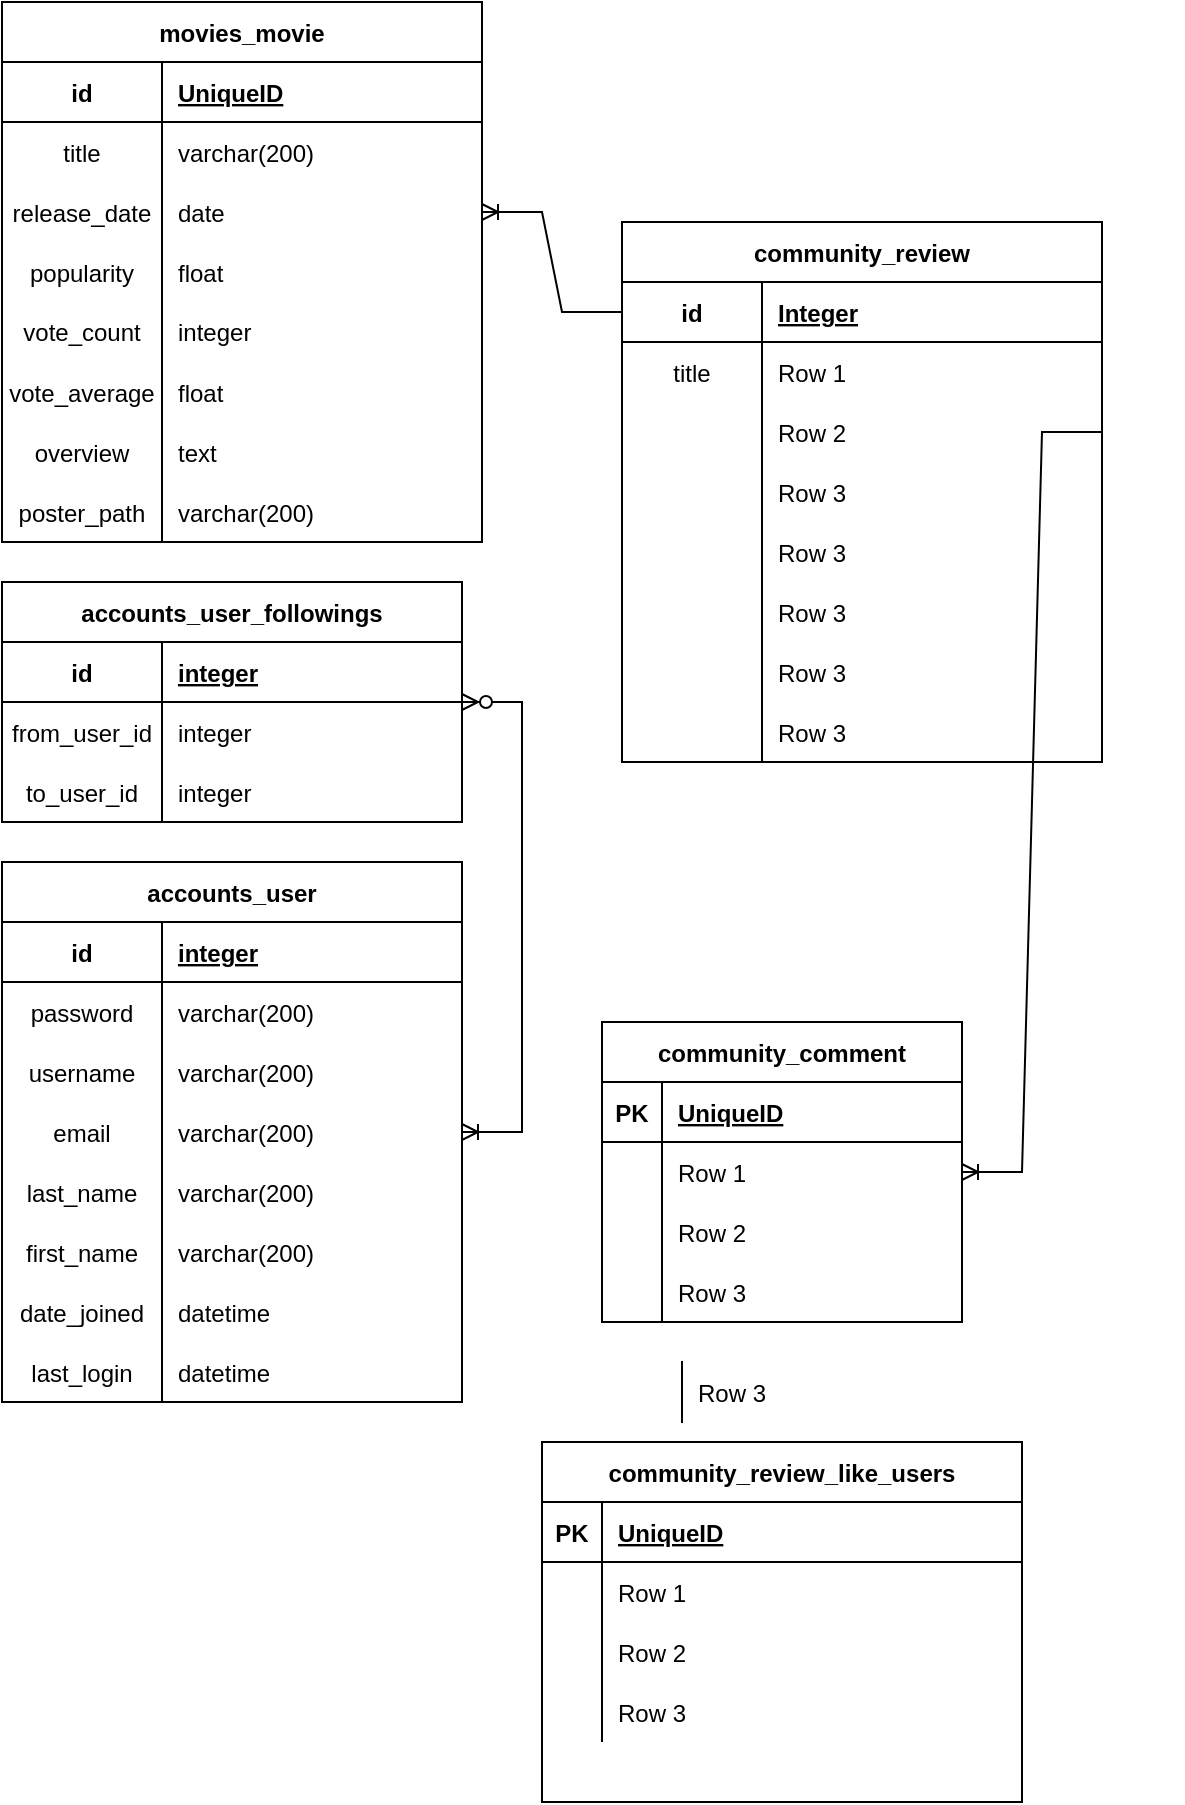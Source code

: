 <mxfile version="20.5.3" type="github">
  <diagram id="A_-rIYmYZkva3YYteVKj" name="페이지-1">
    <mxGraphModel dx="400" dy="653" grid="1" gridSize="10" guides="1" tooltips="1" connect="1" arrows="1" fold="1" page="1" pageScale="1" pageWidth="827" pageHeight="1169" math="0" shadow="0">
      <root>
        <mxCell id="0" />
        <mxCell id="1" parent="0" />
        <mxCell id="4rq9l_JIrGV9PJSNJbs0-6" value="movies_movie" style="shape=table;startSize=30;container=1;collapsible=1;childLayout=tableLayout;fixedRows=1;rowLines=0;fontStyle=1;align=center;resizeLast=1;" vertex="1" parent="1">
          <mxGeometry x="60" y="210" width="240" height="270.0" as="geometry" />
        </mxCell>
        <mxCell id="4rq9l_JIrGV9PJSNJbs0-7" value="" style="shape=tableRow;horizontal=0;startSize=0;swimlaneHead=0;swimlaneBody=0;fillColor=none;collapsible=0;dropTarget=0;points=[[0,0.5],[1,0.5]];portConstraint=eastwest;top=0;left=0;right=0;bottom=1;" vertex="1" parent="4rq9l_JIrGV9PJSNJbs0-6">
          <mxGeometry y="30" width="240" height="30" as="geometry" />
        </mxCell>
        <mxCell id="4rq9l_JIrGV9PJSNJbs0-8" value="id" style="shape=partialRectangle;connectable=0;fillColor=none;top=0;left=0;bottom=0;right=0;fontStyle=1;overflow=hidden;" vertex="1" parent="4rq9l_JIrGV9PJSNJbs0-7">
          <mxGeometry width="80.0" height="30" as="geometry">
            <mxRectangle width="80.0" height="30" as="alternateBounds" />
          </mxGeometry>
        </mxCell>
        <mxCell id="4rq9l_JIrGV9PJSNJbs0-9" value="UniqueID" style="shape=partialRectangle;connectable=0;fillColor=none;top=0;left=0;bottom=0;right=0;align=left;spacingLeft=6;fontStyle=5;overflow=hidden;" vertex="1" parent="4rq9l_JIrGV9PJSNJbs0-7">
          <mxGeometry x="80.0" width="160.0" height="30" as="geometry">
            <mxRectangle width="160.0" height="30" as="alternateBounds" />
          </mxGeometry>
        </mxCell>
        <mxCell id="4rq9l_JIrGV9PJSNJbs0-10" value="" style="shape=tableRow;horizontal=0;startSize=0;swimlaneHead=0;swimlaneBody=0;fillColor=none;collapsible=0;dropTarget=0;points=[[0,0.5],[1,0.5]];portConstraint=eastwest;top=0;left=0;right=0;bottom=0;" vertex="1" parent="4rq9l_JIrGV9PJSNJbs0-6">
          <mxGeometry y="60" width="240" height="30" as="geometry" />
        </mxCell>
        <mxCell id="4rq9l_JIrGV9PJSNJbs0-11" value="title" style="shape=partialRectangle;connectable=0;fillColor=none;top=0;left=0;bottom=0;right=0;editable=1;overflow=hidden;" vertex="1" parent="4rq9l_JIrGV9PJSNJbs0-10">
          <mxGeometry width="80.0" height="30" as="geometry">
            <mxRectangle width="80.0" height="30" as="alternateBounds" />
          </mxGeometry>
        </mxCell>
        <mxCell id="4rq9l_JIrGV9PJSNJbs0-12" value="varchar(200)" style="shape=partialRectangle;connectable=0;fillColor=none;top=0;left=1;bottom=0;right=0;align=left;spacingLeft=6;overflow=hidden;" vertex="1" parent="4rq9l_JIrGV9PJSNJbs0-10">
          <mxGeometry x="80.0" width="160.0" height="30" as="geometry">
            <mxRectangle width="160.0" height="30" as="alternateBounds" />
          </mxGeometry>
        </mxCell>
        <mxCell id="4rq9l_JIrGV9PJSNJbs0-13" value="" style="shape=tableRow;horizontal=0;startSize=0;swimlaneHead=0;swimlaneBody=0;fillColor=none;collapsible=0;dropTarget=0;points=[[0,0.5],[1,0.5]];portConstraint=eastwest;top=0;left=0;right=0;bottom=0;" vertex="1" parent="4rq9l_JIrGV9PJSNJbs0-6">
          <mxGeometry y="90" width="240" height="30" as="geometry" />
        </mxCell>
        <mxCell id="4rq9l_JIrGV9PJSNJbs0-14" value="release_date" style="shape=partialRectangle;connectable=0;fillColor=none;top=0;left=0;bottom=0;right=0;editable=1;overflow=hidden;" vertex="1" parent="4rq9l_JIrGV9PJSNJbs0-13">
          <mxGeometry width="80.0" height="30" as="geometry">
            <mxRectangle width="80.0" height="30" as="alternateBounds" />
          </mxGeometry>
        </mxCell>
        <mxCell id="4rq9l_JIrGV9PJSNJbs0-15" value="date" style="shape=partialRectangle;connectable=0;fillColor=none;top=0;left=1;bottom=0;right=0;align=left;spacingLeft=6;overflow=hidden;" vertex="1" parent="4rq9l_JIrGV9PJSNJbs0-13">
          <mxGeometry x="80.0" width="160.0" height="30" as="geometry">
            <mxRectangle width="160.0" height="30" as="alternateBounds" />
          </mxGeometry>
        </mxCell>
        <mxCell id="4rq9l_JIrGV9PJSNJbs0-16" value="" style="shape=tableRow;horizontal=0;startSize=0;swimlaneHead=0;swimlaneBody=0;fillColor=none;collapsible=0;dropTarget=0;points=[[0,0.5],[1,0.5]];portConstraint=eastwest;top=0;left=0;right=0;bottom=0;" vertex="1" parent="4rq9l_JIrGV9PJSNJbs0-6">
          <mxGeometry y="120" width="240" height="30" as="geometry" />
        </mxCell>
        <mxCell id="4rq9l_JIrGV9PJSNJbs0-17" value="popularity" style="shape=partialRectangle;connectable=0;fillColor=none;top=0;left=0;bottom=0;right=0;editable=1;overflow=hidden;" vertex="1" parent="4rq9l_JIrGV9PJSNJbs0-16">
          <mxGeometry width="80.0" height="30" as="geometry">
            <mxRectangle width="80.0" height="30" as="alternateBounds" />
          </mxGeometry>
        </mxCell>
        <mxCell id="4rq9l_JIrGV9PJSNJbs0-18" value="float" style="shape=partialRectangle;connectable=0;fillColor=none;top=0;left=1;bottom=0;right=0;align=left;spacingLeft=6;overflow=hidden;" vertex="1" parent="4rq9l_JIrGV9PJSNJbs0-16">
          <mxGeometry x="80.0" width="160.0" height="30" as="geometry">
            <mxRectangle width="160.0" height="30" as="alternateBounds" />
          </mxGeometry>
        </mxCell>
        <mxCell id="4rq9l_JIrGV9PJSNJbs0-19" value="community_review" style="shape=table;startSize=30;container=1;collapsible=1;childLayout=tableLayout;fixedRows=1;rowLines=0;fontStyle=1;align=center;resizeLast=1;" vertex="1" parent="1">
          <mxGeometry x="370" y="320" width="240" height="270" as="geometry" />
        </mxCell>
        <mxCell id="4rq9l_JIrGV9PJSNJbs0-20" value="" style="shape=tableRow;horizontal=0;startSize=0;swimlaneHead=0;swimlaneBody=0;fillColor=none;collapsible=0;dropTarget=0;points=[[0,0.5],[1,0.5]];portConstraint=eastwest;top=0;left=0;right=0;bottom=1;" vertex="1" parent="4rq9l_JIrGV9PJSNJbs0-19">
          <mxGeometry y="30" width="240" height="30" as="geometry" />
        </mxCell>
        <mxCell id="4rq9l_JIrGV9PJSNJbs0-21" value="id" style="shape=partialRectangle;connectable=0;fillColor=none;top=0;left=0;bottom=0;right=0;fontStyle=1;overflow=hidden;" vertex="1" parent="4rq9l_JIrGV9PJSNJbs0-20">
          <mxGeometry width="70" height="30" as="geometry">
            <mxRectangle width="70" height="30" as="alternateBounds" />
          </mxGeometry>
        </mxCell>
        <mxCell id="4rq9l_JIrGV9PJSNJbs0-22" value="Integer" style="shape=partialRectangle;connectable=0;fillColor=none;top=0;left=0;bottom=0;right=0;align=left;spacingLeft=6;fontStyle=5;overflow=hidden;" vertex="1" parent="4rq9l_JIrGV9PJSNJbs0-20">
          <mxGeometry x="70" width="170" height="30" as="geometry">
            <mxRectangle width="170" height="30" as="alternateBounds" />
          </mxGeometry>
        </mxCell>
        <mxCell id="4rq9l_JIrGV9PJSNJbs0-23" value="" style="shape=tableRow;horizontal=0;startSize=0;swimlaneHead=0;swimlaneBody=0;fillColor=none;collapsible=0;dropTarget=0;points=[[0,0.5],[1,0.5]];portConstraint=eastwest;top=0;left=0;right=0;bottom=0;" vertex="1" parent="4rq9l_JIrGV9PJSNJbs0-19">
          <mxGeometry y="60" width="240" height="30" as="geometry" />
        </mxCell>
        <mxCell id="4rq9l_JIrGV9PJSNJbs0-24" value="title" style="shape=partialRectangle;connectable=0;fillColor=none;top=0;left=0;bottom=0;right=1;editable=1;overflow=hidden;" vertex="1" parent="4rq9l_JIrGV9PJSNJbs0-23">
          <mxGeometry width="70" height="30" as="geometry">
            <mxRectangle width="70" height="30" as="alternateBounds" />
          </mxGeometry>
        </mxCell>
        <mxCell id="4rq9l_JIrGV9PJSNJbs0-25" value="Row 1" style="shape=partialRectangle;connectable=0;fillColor=none;top=0;left=0;bottom=0;right=0;align=left;spacingLeft=6;overflow=hidden;" vertex="1" parent="4rq9l_JIrGV9PJSNJbs0-23">
          <mxGeometry x="70" width="170" height="30" as="geometry">
            <mxRectangle width="170" height="30" as="alternateBounds" />
          </mxGeometry>
        </mxCell>
        <mxCell id="4rq9l_JIrGV9PJSNJbs0-26" value="" style="shape=tableRow;horizontal=0;startSize=0;swimlaneHead=0;swimlaneBody=0;fillColor=none;collapsible=0;dropTarget=0;points=[[0,0.5],[1,0.5]];portConstraint=eastwest;top=0;left=0;right=0;bottom=0;" vertex="1" parent="4rq9l_JIrGV9PJSNJbs0-19">
          <mxGeometry y="90" width="240" height="30" as="geometry" />
        </mxCell>
        <mxCell id="4rq9l_JIrGV9PJSNJbs0-27" value="" style="shape=partialRectangle;connectable=0;fillColor=none;top=0;left=0;bottom=0;right=1;editable=1;overflow=hidden;" vertex="1" parent="4rq9l_JIrGV9PJSNJbs0-26">
          <mxGeometry width="70" height="30" as="geometry">
            <mxRectangle width="70" height="30" as="alternateBounds" />
          </mxGeometry>
        </mxCell>
        <mxCell id="4rq9l_JIrGV9PJSNJbs0-28" value="Row 2" style="shape=partialRectangle;connectable=0;fillColor=none;top=0;left=0;bottom=0;right=0;align=left;spacingLeft=6;overflow=hidden;" vertex="1" parent="4rq9l_JIrGV9PJSNJbs0-26">
          <mxGeometry x="70" width="170" height="30" as="geometry">
            <mxRectangle width="170" height="30" as="alternateBounds" />
          </mxGeometry>
        </mxCell>
        <mxCell id="4rq9l_JIrGV9PJSNJbs0-29" value="" style="shape=tableRow;horizontal=0;startSize=0;swimlaneHead=0;swimlaneBody=0;fillColor=none;collapsible=0;dropTarget=0;points=[[0,0.5],[1,0.5]];portConstraint=eastwest;top=0;left=0;right=0;bottom=0;" vertex="1" parent="4rq9l_JIrGV9PJSNJbs0-19">
          <mxGeometry y="120" width="240" height="30" as="geometry" />
        </mxCell>
        <mxCell id="4rq9l_JIrGV9PJSNJbs0-30" value="" style="shape=partialRectangle;connectable=0;fillColor=none;top=0;left=0;bottom=0;right=1;editable=1;overflow=hidden;" vertex="1" parent="4rq9l_JIrGV9PJSNJbs0-29">
          <mxGeometry width="70" height="30" as="geometry">
            <mxRectangle width="70" height="30" as="alternateBounds" />
          </mxGeometry>
        </mxCell>
        <mxCell id="4rq9l_JIrGV9PJSNJbs0-31" value="Row 3" style="shape=partialRectangle;connectable=0;fillColor=none;top=0;left=0;bottom=0;right=0;align=left;spacingLeft=6;overflow=hidden;" vertex="1" parent="4rq9l_JIrGV9PJSNJbs0-29">
          <mxGeometry x="70" width="170" height="30" as="geometry">
            <mxRectangle width="170" height="30" as="alternateBounds" />
          </mxGeometry>
        </mxCell>
        <mxCell id="4rq9l_JIrGV9PJSNJbs0-32" value="" style="edgeStyle=entityRelationEdgeStyle;fontSize=12;html=1;endArrow=ERoneToMany;rounded=0;exitX=0;exitY=0.5;exitDx=0;exitDy=0;entryX=1;entryY=0.5;entryDx=0;entryDy=0;" edge="1" parent="1" source="4rq9l_JIrGV9PJSNJbs0-20" target="4rq9l_JIrGV9PJSNJbs0-13">
          <mxGeometry width="100" height="100" relative="1" as="geometry">
            <mxPoint x="360" y="460" as="sourcePoint" />
            <mxPoint x="350" y="430" as="targetPoint" />
          </mxGeometry>
        </mxCell>
        <mxCell id="4rq9l_JIrGV9PJSNJbs0-33" value="community_comment" style="shape=table;startSize=30;container=1;collapsible=1;childLayout=tableLayout;fixedRows=1;rowLines=0;fontStyle=1;align=center;resizeLast=1;" vertex="1" parent="1">
          <mxGeometry x="360" y="720" width="180" height="150" as="geometry" />
        </mxCell>
        <mxCell id="4rq9l_JIrGV9PJSNJbs0-34" value="" style="shape=tableRow;horizontal=0;startSize=0;swimlaneHead=0;swimlaneBody=0;fillColor=none;collapsible=0;dropTarget=0;points=[[0,0.5],[1,0.5]];portConstraint=eastwest;top=0;left=0;right=0;bottom=1;" vertex="1" parent="4rq9l_JIrGV9PJSNJbs0-33">
          <mxGeometry y="30" width="180" height="30" as="geometry" />
        </mxCell>
        <mxCell id="4rq9l_JIrGV9PJSNJbs0-35" value="PK" style="shape=partialRectangle;connectable=0;fillColor=none;top=0;left=0;bottom=0;right=0;fontStyle=1;overflow=hidden;" vertex="1" parent="4rq9l_JIrGV9PJSNJbs0-34">
          <mxGeometry width="30" height="30" as="geometry">
            <mxRectangle width="30" height="30" as="alternateBounds" />
          </mxGeometry>
        </mxCell>
        <mxCell id="4rq9l_JIrGV9PJSNJbs0-36" value="UniqueID" style="shape=partialRectangle;connectable=0;fillColor=none;top=0;left=0;bottom=0;right=0;align=left;spacingLeft=6;fontStyle=5;overflow=hidden;" vertex="1" parent="4rq9l_JIrGV9PJSNJbs0-34">
          <mxGeometry x="30" width="150" height="30" as="geometry">
            <mxRectangle width="150" height="30" as="alternateBounds" />
          </mxGeometry>
        </mxCell>
        <mxCell id="4rq9l_JIrGV9PJSNJbs0-37" value="" style="shape=tableRow;horizontal=0;startSize=0;swimlaneHead=0;swimlaneBody=0;fillColor=none;collapsible=0;dropTarget=0;points=[[0,0.5],[1,0.5]];portConstraint=eastwest;top=0;left=0;right=0;bottom=0;" vertex="1" parent="4rq9l_JIrGV9PJSNJbs0-33">
          <mxGeometry y="60" width="180" height="30" as="geometry" />
        </mxCell>
        <mxCell id="4rq9l_JIrGV9PJSNJbs0-38" value="" style="shape=partialRectangle;connectable=0;fillColor=none;top=0;left=0;bottom=0;right=0;editable=1;overflow=hidden;" vertex="1" parent="4rq9l_JIrGV9PJSNJbs0-37">
          <mxGeometry width="30" height="30" as="geometry">
            <mxRectangle width="30" height="30" as="alternateBounds" />
          </mxGeometry>
        </mxCell>
        <mxCell id="4rq9l_JIrGV9PJSNJbs0-39" value="Row 1" style="shape=partialRectangle;connectable=0;fillColor=none;top=0;left=0;bottom=0;right=0;align=left;spacingLeft=6;overflow=hidden;" vertex="1" parent="4rq9l_JIrGV9PJSNJbs0-37">
          <mxGeometry x="30" width="150" height="30" as="geometry">
            <mxRectangle width="150" height="30" as="alternateBounds" />
          </mxGeometry>
        </mxCell>
        <mxCell id="4rq9l_JIrGV9PJSNJbs0-40" value="" style="shape=tableRow;horizontal=0;startSize=0;swimlaneHead=0;swimlaneBody=0;fillColor=none;collapsible=0;dropTarget=0;points=[[0,0.5],[1,0.5]];portConstraint=eastwest;top=0;left=0;right=0;bottom=0;" vertex="1" parent="4rq9l_JIrGV9PJSNJbs0-33">
          <mxGeometry y="90" width="180" height="30" as="geometry" />
        </mxCell>
        <mxCell id="4rq9l_JIrGV9PJSNJbs0-41" value="" style="shape=partialRectangle;connectable=0;fillColor=none;top=0;left=0;bottom=0;right=0;editable=1;overflow=hidden;" vertex="1" parent="4rq9l_JIrGV9PJSNJbs0-40">
          <mxGeometry width="30" height="30" as="geometry">
            <mxRectangle width="30" height="30" as="alternateBounds" />
          </mxGeometry>
        </mxCell>
        <mxCell id="4rq9l_JIrGV9PJSNJbs0-42" value="Row 2" style="shape=partialRectangle;connectable=0;fillColor=none;top=0;left=0;bottom=0;right=0;align=left;spacingLeft=6;overflow=hidden;" vertex="1" parent="4rq9l_JIrGV9PJSNJbs0-40">
          <mxGeometry x="30" width="150" height="30" as="geometry">
            <mxRectangle width="150" height="30" as="alternateBounds" />
          </mxGeometry>
        </mxCell>
        <mxCell id="4rq9l_JIrGV9PJSNJbs0-43" value="" style="shape=tableRow;horizontal=0;startSize=0;swimlaneHead=0;swimlaneBody=0;fillColor=none;collapsible=0;dropTarget=0;points=[[0,0.5],[1,0.5]];portConstraint=eastwest;top=0;left=0;right=0;bottom=0;" vertex="1" parent="4rq9l_JIrGV9PJSNJbs0-33">
          <mxGeometry y="120" width="180" height="30" as="geometry" />
        </mxCell>
        <mxCell id="4rq9l_JIrGV9PJSNJbs0-44" value="" style="shape=partialRectangle;connectable=0;fillColor=none;top=0;left=0;bottom=0;right=0;editable=1;overflow=hidden;" vertex="1" parent="4rq9l_JIrGV9PJSNJbs0-43">
          <mxGeometry width="30" height="30" as="geometry">
            <mxRectangle width="30" height="30" as="alternateBounds" />
          </mxGeometry>
        </mxCell>
        <mxCell id="4rq9l_JIrGV9PJSNJbs0-45" value="Row 3" style="shape=partialRectangle;connectable=0;fillColor=none;top=0;left=0;bottom=0;right=0;align=left;spacingLeft=6;overflow=hidden;" vertex="1" parent="4rq9l_JIrGV9PJSNJbs0-43">
          <mxGeometry x="30" width="150" height="30" as="geometry">
            <mxRectangle width="150" height="30" as="alternateBounds" />
          </mxGeometry>
        </mxCell>
        <mxCell id="4rq9l_JIrGV9PJSNJbs0-46" value="" style="edgeStyle=entityRelationEdgeStyle;fontSize=12;html=1;endArrow=ERoneToMany;rounded=0;exitX=1;exitY=0.5;exitDx=0;exitDy=0;entryX=1;entryY=0.5;entryDx=0;entryDy=0;" edge="1" parent="1" source="4rq9l_JIrGV9PJSNJbs0-26" target="4rq9l_JIrGV9PJSNJbs0-37">
          <mxGeometry width="100" height="100" relative="1" as="geometry">
            <mxPoint x="320" y="550" as="sourcePoint" />
            <mxPoint x="430" y="550" as="targetPoint" />
          </mxGeometry>
        </mxCell>
        <mxCell id="4rq9l_JIrGV9PJSNJbs0-47" value="community_review_like_users" style="shape=table;startSize=30;container=1;collapsible=1;childLayout=tableLayout;fixedRows=1;rowLines=0;fontStyle=1;align=center;resizeLast=1;" vertex="1" parent="1">
          <mxGeometry x="330" y="930" width="240" height="180" as="geometry">
            <mxRectangle x="370" y="720" width="210" height="30" as="alternateBounds" />
          </mxGeometry>
        </mxCell>
        <mxCell id="4rq9l_JIrGV9PJSNJbs0-48" value="" style="shape=tableRow;horizontal=0;startSize=0;swimlaneHead=0;swimlaneBody=0;fillColor=none;collapsible=0;dropTarget=0;points=[[0,0.5],[1,0.5]];portConstraint=eastwest;top=0;left=0;right=0;bottom=1;" vertex="1" parent="4rq9l_JIrGV9PJSNJbs0-47">
          <mxGeometry y="30" width="240" height="30" as="geometry" />
        </mxCell>
        <mxCell id="4rq9l_JIrGV9PJSNJbs0-49" value="PK" style="shape=partialRectangle;connectable=0;fillColor=none;top=0;left=0;bottom=0;right=0;fontStyle=1;overflow=hidden;" vertex="1" parent="4rq9l_JIrGV9PJSNJbs0-48">
          <mxGeometry width="30" height="30" as="geometry">
            <mxRectangle width="30" height="30" as="alternateBounds" />
          </mxGeometry>
        </mxCell>
        <mxCell id="4rq9l_JIrGV9PJSNJbs0-50" value="UniqueID" style="shape=partialRectangle;connectable=0;top=0;left=0;bottom=0;right=0;align=left;spacingLeft=6;fontStyle=5;overflow=hidden;gradientColor=default;fillColor=none;" vertex="1" parent="4rq9l_JIrGV9PJSNJbs0-48">
          <mxGeometry x="30" width="210" height="30" as="geometry">
            <mxRectangle width="210" height="30" as="alternateBounds" />
          </mxGeometry>
        </mxCell>
        <mxCell id="4rq9l_JIrGV9PJSNJbs0-51" value="" style="shape=tableRow;horizontal=0;startSize=0;swimlaneHead=0;swimlaneBody=0;fillColor=none;collapsible=0;dropTarget=0;points=[[0,0.5],[1,0.5]];portConstraint=eastwest;top=0;left=0;right=0;bottom=0;" vertex="1" parent="4rq9l_JIrGV9PJSNJbs0-47">
          <mxGeometry y="60" width="240" height="30" as="geometry" />
        </mxCell>
        <mxCell id="4rq9l_JIrGV9PJSNJbs0-52" value="" style="shape=partialRectangle;connectable=0;fillColor=none;top=0;left=0;bottom=0;right=0;editable=1;overflow=hidden;" vertex="1" parent="4rq9l_JIrGV9PJSNJbs0-51">
          <mxGeometry width="30" height="30" as="geometry">
            <mxRectangle width="30" height="30" as="alternateBounds" />
          </mxGeometry>
        </mxCell>
        <mxCell id="4rq9l_JIrGV9PJSNJbs0-53" value="Row 1" style="shape=partialRectangle;connectable=0;fillColor=none;top=0;left=0;bottom=0;right=0;align=left;spacingLeft=6;overflow=hidden;" vertex="1" parent="4rq9l_JIrGV9PJSNJbs0-51">
          <mxGeometry x="30" width="210" height="30" as="geometry">
            <mxRectangle width="210" height="30" as="alternateBounds" />
          </mxGeometry>
        </mxCell>
        <mxCell id="4rq9l_JIrGV9PJSNJbs0-54" value="" style="shape=tableRow;horizontal=0;startSize=0;swimlaneHead=0;swimlaneBody=0;fillColor=none;collapsible=0;dropTarget=0;points=[[0,0.5],[1,0.5]];portConstraint=eastwest;top=0;left=0;right=0;bottom=0;" vertex="1" parent="4rq9l_JIrGV9PJSNJbs0-47">
          <mxGeometry y="90" width="240" height="30" as="geometry" />
        </mxCell>
        <mxCell id="4rq9l_JIrGV9PJSNJbs0-55" value="" style="shape=partialRectangle;connectable=0;fillColor=none;top=0;left=0;bottom=0;right=0;editable=1;overflow=hidden;" vertex="1" parent="4rq9l_JIrGV9PJSNJbs0-54">
          <mxGeometry width="30" height="30" as="geometry">
            <mxRectangle width="30" height="30" as="alternateBounds" />
          </mxGeometry>
        </mxCell>
        <mxCell id="4rq9l_JIrGV9PJSNJbs0-56" value="Row 2" style="shape=partialRectangle;connectable=0;fillColor=none;top=0;left=0;bottom=0;right=0;align=left;spacingLeft=6;overflow=hidden;" vertex="1" parent="4rq9l_JIrGV9PJSNJbs0-54">
          <mxGeometry x="30" width="210" height="30" as="geometry">
            <mxRectangle width="210" height="30" as="alternateBounds" />
          </mxGeometry>
        </mxCell>
        <mxCell id="4rq9l_JIrGV9PJSNJbs0-57" value="" style="shape=tableRow;horizontal=0;startSize=0;swimlaneHead=0;swimlaneBody=0;fillColor=none;collapsible=0;dropTarget=0;points=[[0,0.5],[1,0.5]];portConstraint=eastwest;top=0;left=0;right=0;bottom=0;" vertex="1" parent="4rq9l_JIrGV9PJSNJbs0-47">
          <mxGeometry y="120" width="240" height="30" as="geometry" />
        </mxCell>
        <mxCell id="4rq9l_JIrGV9PJSNJbs0-58" value="" style="shape=partialRectangle;connectable=0;fillColor=none;top=0;left=0;bottom=0;right=0;editable=1;overflow=hidden;" vertex="1" parent="4rq9l_JIrGV9PJSNJbs0-57">
          <mxGeometry width="30" height="30" as="geometry">
            <mxRectangle width="30" height="30" as="alternateBounds" />
          </mxGeometry>
        </mxCell>
        <mxCell id="4rq9l_JIrGV9PJSNJbs0-59" value="Row 3" style="shape=partialRectangle;connectable=0;fillColor=none;top=0;left=0;bottom=0;right=0;align=left;spacingLeft=6;overflow=hidden;" vertex="1" parent="4rq9l_JIrGV9PJSNJbs0-57">
          <mxGeometry x="30" width="210" height="30" as="geometry">
            <mxRectangle width="210" height="30" as="alternateBounds" />
          </mxGeometry>
        </mxCell>
        <mxCell id="4rq9l_JIrGV9PJSNJbs0-104" value="" style="shape=partialRectangle;connectable=0;fillColor=none;top=0;left=0;bottom=0;right=0;editable=1;overflow=hidden;" vertex="1" parent="1">
          <mxGeometry x="370" y="890" width="30" height="30" as="geometry">
            <mxRectangle width="30" height="30" as="alternateBounds" />
          </mxGeometry>
        </mxCell>
        <mxCell id="4rq9l_JIrGV9PJSNJbs0-105" value="Row 3" style="shape=partialRectangle;connectable=0;fillColor=none;top=0;left=1;bottom=0;right=0;align=left;spacingLeft=6;overflow=hidden;" vertex="1" parent="1">
          <mxGeometry x="400" y="890" width="210" height="30" as="geometry">
            <mxRectangle width="210" height="30" as="alternateBounds" />
          </mxGeometry>
        </mxCell>
        <mxCell id="4rq9l_JIrGV9PJSNJbs0-106" value="accounts_user_followings" style="shape=table;startSize=30;container=1;collapsible=1;childLayout=tableLayout;fixedRows=1;rowLines=0;fontStyle=1;align=center;resizeLast=1;fillColor=none;gradientColor=default;" vertex="1" parent="1">
          <mxGeometry x="60" y="500" width="230" height="120" as="geometry" />
        </mxCell>
        <mxCell id="4rq9l_JIrGV9PJSNJbs0-107" value="" style="shape=tableRow;horizontal=0;startSize=0;swimlaneHead=0;swimlaneBody=0;fillColor=none;collapsible=0;dropTarget=0;points=[[0,0.5],[1,0.5]];portConstraint=eastwest;top=0;left=0;right=0;bottom=1;" vertex="1" parent="4rq9l_JIrGV9PJSNJbs0-106">
          <mxGeometry y="30" width="230" height="30" as="geometry" />
        </mxCell>
        <mxCell id="4rq9l_JIrGV9PJSNJbs0-108" value="id" style="shape=partialRectangle;connectable=0;fillColor=none;top=0;left=0;bottom=0;right=0;fontStyle=1;overflow=hidden;" vertex="1" parent="4rq9l_JIrGV9PJSNJbs0-107">
          <mxGeometry width="80.0" height="30" as="geometry">
            <mxRectangle width="80.0" height="30" as="alternateBounds" />
          </mxGeometry>
        </mxCell>
        <mxCell id="4rq9l_JIrGV9PJSNJbs0-109" value="integer" style="shape=partialRectangle;connectable=0;fillColor=none;top=0;left=0;bottom=0;right=0;align=left;spacingLeft=6;fontStyle=5;overflow=hidden;" vertex="1" parent="4rq9l_JIrGV9PJSNJbs0-107">
          <mxGeometry x="80.0" width="150.0" height="30" as="geometry">
            <mxRectangle width="150.0" height="30" as="alternateBounds" />
          </mxGeometry>
        </mxCell>
        <mxCell id="4rq9l_JIrGV9PJSNJbs0-110" value="" style="shape=tableRow;horizontal=0;startSize=0;swimlaneHead=0;swimlaneBody=0;fillColor=none;collapsible=0;dropTarget=0;points=[[0,0.5],[1,0.5]];portConstraint=eastwest;top=0;left=0;right=0;bottom=0;" vertex="1" parent="4rq9l_JIrGV9PJSNJbs0-106">
          <mxGeometry y="60" width="230" height="30" as="geometry" />
        </mxCell>
        <mxCell id="4rq9l_JIrGV9PJSNJbs0-111" value="from_user_id" style="shape=partialRectangle;connectable=0;fillColor=none;top=0;left=0;bottom=0;right=0;editable=1;overflow=hidden;" vertex="1" parent="4rq9l_JIrGV9PJSNJbs0-110">
          <mxGeometry width="80.0" height="30" as="geometry">
            <mxRectangle width="80.0" height="30" as="alternateBounds" />
          </mxGeometry>
        </mxCell>
        <mxCell id="4rq9l_JIrGV9PJSNJbs0-112" value="integer" style="shape=partialRectangle;connectable=0;fillColor=none;top=0;left=0;bottom=0;right=0;align=left;spacingLeft=6;overflow=hidden;" vertex="1" parent="4rq9l_JIrGV9PJSNJbs0-110">
          <mxGeometry x="80.0" width="150.0" height="30" as="geometry">
            <mxRectangle width="150.0" height="30" as="alternateBounds" />
          </mxGeometry>
        </mxCell>
        <mxCell id="4rq9l_JIrGV9PJSNJbs0-113" value="" style="shape=tableRow;horizontal=0;startSize=0;swimlaneHead=0;swimlaneBody=0;fillColor=none;collapsible=0;dropTarget=0;points=[[0,0.5],[1,0.5]];portConstraint=eastwest;top=0;left=0;right=0;bottom=0;" vertex="1" parent="4rq9l_JIrGV9PJSNJbs0-106">
          <mxGeometry y="90" width="230" height="30" as="geometry" />
        </mxCell>
        <mxCell id="4rq9l_JIrGV9PJSNJbs0-114" value="to_user_id" style="shape=partialRectangle;connectable=0;fillColor=none;top=0;left=0;bottom=0;right=0;editable=1;overflow=hidden;" vertex="1" parent="4rq9l_JIrGV9PJSNJbs0-113">
          <mxGeometry width="80.0" height="30" as="geometry">
            <mxRectangle width="80.0" height="30" as="alternateBounds" />
          </mxGeometry>
        </mxCell>
        <mxCell id="4rq9l_JIrGV9PJSNJbs0-115" value="integer" style="shape=partialRectangle;connectable=0;fillColor=none;top=0;left=0;bottom=0;right=0;align=left;spacingLeft=6;overflow=hidden;" vertex="1" parent="4rq9l_JIrGV9PJSNJbs0-113">
          <mxGeometry x="80.0" width="150.0" height="30" as="geometry">
            <mxRectangle width="150.0" height="30" as="alternateBounds" />
          </mxGeometry>
        </mxCell>
        <mxCell id="4rq9l_JIrGV9PJSNJbs0-119" value="accounts_user" style="shape=table;startSize=30;container=1;collapsible=1;childLayout=tableLayout;fixedRows=1;rowLines=0;fontStyle=1;align=center;resizeLast=1;fillColor=none;gradientColor=default;" vertex="1" parent="1">
          <mxGeometry x="60" y="640" width="230" height="270" as="geometry" />
        </mxCell>
        <mxCell id="4rq9l_JIrGV9PJSNJbs0-120" value="" style="shape=tableRow;horizontal=0;startSize=0;swimlaneHead=0;swimlaneBody=0;fillColor=none;collapsible=0;dropTarget=0;points=[[0,0.5],[1,0.5]];portConstraint=eastwest;top=0;left=0;right=0;bottom=1;" vertex="1" parent="4rq9l_JIrGV9PJSNJbs0-119">
          <mxGeometry y="30" width="230" height="30" as="geometry" />
        </mxCell>
        <mxCell id="4rq9l_JIrGV9PJSNJbs0-121" value="id" style="shape=partialRectangle;connectable=0;fillColor=none;top=0;left=0;bottom=0;right=0;fontStyle=1;overflow=hidden;" vertex="1" parent="4rq9l_JIrGV9PJSNJbs0-120">
          <mxGeometry width="80.0" height="30" as="geometry">
            <mxRectangle width="80.0" height="30" as="alternateBounds" />
          </mxGeometry>
        </mxCell>
        <mxCell id="4rq9l_JIrGV9PJSNJbs0-122" value="integer" style="shape=partialRectangle;connectable=0;fillColor=none;top=0;left=0;bottom=0;right=0;align=left;spacingLeft=6;fontStyle=5;overflow=hidden;" vertex="1" parent="4rq9l_JIrGV9PJSNJbs0-120">
          <mxGeometry x="80.0" width="150.0" height="30" as="geometry">
            <mxRectangle width="150.0" height="30" as="alternateBounds" />
          </mxGeometry>
        </mxCell>
        <mxCell id="4rq9l_JIrGV9PJSNJbs0-123" value="" style="shape=tableRow;horizontal=0;startSize=0;swimlaneHead=0;swimlaneBody=0;fillColor=none;collapsible=0;dropTarget=0;points=[[0,0.5],[1,0.5]];portConstraint=eastwest;top=0;left=0;right=0;bottom=0;" vertex="1" parent="4rq9l_JIrGV9PJSNJbs0-119">
          <mxGeometry y="60" width="230" height="30" as="geometry" />
        </mxCell>
        <mxCell id="4rq9l_JIrGV9PJSNJbs0-124" value="password" style="shape=partialRectangle;connectable=0;fillColor=none;top=0;left=0;bottom=0;right=0;editable=1;overflow=hidden;" vertex="1" parent="4rq9l_JIrGV9PJSNJbs0-123">
          <mxGeometry width="80.0" height="30" as="geometry">
            <mxRectangle width="80.0" height="30" as="alternateBounds" />
          </mxGeometry>
        </mxCell>
        <mxCell id="4rq9l_JIrGV9PJSNJbs0-125" value="varchar(200)" style="shape=partialRectangle;connectable=0;fillColor=none;top=0;left=0;bottom=0;right=0;align=left;spacingLeft=6;overflow=hidden;" vertex="1" parent="4rq9l_JIrGV9PJSNJbs0-123">
          <mxGeometry x="80.0" width="150.0" height="30" as="geometry">
            <mxRectangle width="150.0" height="30" as="alternateBounds" />
          </mxGeometry>
        </mxCell>
        <mxCell id="4rq9l_JIrGV9PJSNJbs0-126" value="" style="shape=tableRow;horizontal=0;startSize=0;swimlaneHead=0;swimlaneBody=0;fillColor=none;collapsible=0;dropTarget=0;points=[[0,0.5],[1,0.5]];portConstraint=eastwest;top=0;left=0;right=0;bottom=0;" vertex="1" parent="4rq9l_JIrGV9PJSNJbs0-119">
          <mxGeometry y="90" width="230" height="30" as="geometry" />
        </mxCell>
        <mxCell id="4rq9l_JIrGV9PJSNJbs0-127" value="username" style="shape=partialRectangle;connectable=0;fillColor=none;top=0;left=0;bottom=0;right=0;editable=1;overflow=hidden;" vertex="1" parent="4rq9l_JIrGV9PJSNJbs0-126">
          <mxGeometry width="80.0" height="30" as="geometry">
            <mxRectangle width="80.0" height="30" as="alternateBounds" />
          </mxGeometry>
        </mxCell>
        <mxCell id="4rq9l_JIrGV9PJSNJbs0-128" value="varchar(200)" style="shape=partialRectangle;connectable=0;fillColor=none;top=0;left=0;bottom=0;right=0;align=left;spacingLeft=6;overflow=hidden;" vertex="1" parent="4rq9l_JIrGV9PJSNJbs0-126">
          <mxGeometry x="80.0" width="150.0" height="30" as="geometry">
            <mxRectangle width="150.0" height="30" as="alternateBounds" />
          </mxGeometry>
        </mxCell>
        <mxCell id="4rq9l_JIrGV9PJSNJbs0-131" value="email" style="shape=partialRectangle;connectable=0;fillColor=none;top=0;left=0;bottom=0;right=1;editable=1;overflow=hidden;" vertex="1" parent="1">
          <mxGeometry x="60" y="760" width="80.0" height="30" as="geometry">
            <mxRectangle width="80.0" height="30" as="alternateBounds" />
          </mxGeometry>
        </mxCell>
        <mxCell id="4rq9l_JIrGV9PJSNJbs0-132" value="varchar(200)" style="shape=partialRectangle;connectable=0;fillColor=none;top=0;left=0;bottom=0;right=0;align=left;spacingLeft=6;overflow=hidden;" vertex="1" parent="1">
          <mxGeometry x="140.0" y="760" width="150.0" height="30" as="geometry">
            <mxRectangle width="150.0" height="30" as="alternateBounds" />
          </mxGeometry>
        </mxCell>
        <mxCell id="4rq9l_JIrGV9PJSNJbs0-133" value="last_name" style="shape=partialRectangle;connectable=0;fillColor=none;top=0;left=0;bottom=0;right=1;editable=1;overflow=hidden;" vertex="1" parent="1">
          <mxGeometry x="60" y="790" width="80.0" height="30" as="geometry">
            <mxRectangle width="80.0" height="30" as="alternateBounds" />
          </mxGeometry>
        </mxCell>
        <mxCell id="4rq9l_JIrGV9PJSNJbs0-134" value="varchar(200)" style="shape=partialRectangle;connectable=0;fillColor=none;top=0;left=0;bottom=0;right=0;align=left;spacingLeft=6;overflow=hidden;" vertex="1" parent="1">
          <mxGeometry x="140.0" y="790" width="150.0" height="30" as="geometry">
            <mxRectangle width="150.0" height="30" as="alternateBounds" />
          </mxGeometry>
        </mxCell>
        <mxCell id="4rq9l_JIrGV9PJSNJbs0-135" value="first_name" style="shape=partialRectangle;connectable=0;fillColor=none;top=0;left=0;bottom=0;right=1;editable=1;overflow=hidden;" vertex="1" parent="1">
          <mxGeometry x="60" y="820" width="80.0" height="30" as="geometry">
            <mxRectangle width="80.0" height="30" as="alternateBounds" />
          </mxGeometry>
        </mxCell>
        <mxCell id="4rq9l_JIrGV9PJSNJbs0-136" value="varchar(200)" style="shape=partialRectangle;connectable=0;fillColor=none;top=0;left=0;bottom=0;right=0;align=left;spacingLeft=6;overflow=hidden;" vertex="1" parent="1">
          <mxGeometry x="140.0" y="820" width="150.0" height="30" as="geometry">
            <mxRectangle width="150.0" height="30" as="alternateBounds" />
          </mxGeometry>
        </mxCell>
        <mxCell id="4rq9l_JIrGV9PJSNJbs0-137" value="date_joined" style="shape=partialRectangle;connectable=0;fillColor=none;top=0;left=0;bottom=0;right=1;editable=1;overflow=hidden;" vertex="1" parent="1">
          <mxGeometry x="60" y="850" width="80.0" height="30" as="geometry">
            <mxRectangle width="80.0" height="30" as="alternateBounds" />
          </mxGeometry>
        </mxCell>
        <mxCell id="4rq9l_JIrGV9PJSNJbs0-138" value="datetime" style="shape=partialRectangle;connectable=0;fillColor=none;top=0;left=0;bottom=0;right=0;align=left;spacingLeft=6;overflow=hidden;" vertex="1" parent="1">
          <mxGeometry x="140.0" y="850" width="150.0" height="30" as="geometry">
            <mxRectangle width="150.0" height="30" as="alternateBounds" />
          </mxGeometry>
        </mxCell>
        <mxCell id="4rq9l_JIrGV9PJSNJbs0-139" value="last_login" style="shape=partialRectangle;connectable=0;fillColor=none;top=0;left=0;bottom=0;right=1;editable=1;overflow=hidden;" vertex="1" parent="1">
          <mxGeometry x="60" y="880" width="80.0" height="30" as="geometry">
            <mxRectangle width="80.0" height="30" as="alternateBounds" />
          </mxGeometry>
        </mxCell>
        <mxCell id="4rq9l_JIrGV9PJSNJbs0-140" value="datetime" style="shape=partialRectangle;connectable=0;fillColor=none;top=0;left=0;bottom=0;right=0;align=left;spacingLeft=6;overflow=hidden;" vertex="1" parent="1">
          <mxGeometry x="140.0" y="880" width="150.0" height="30" as="geometry">
            <mxRectangle width="150.0" height="30" as="alternateBounds" />
          </mxGeometry>
        </mxCell>
        <mxCell id="4rq9l_JIrGV9PJSNJbs0-150" value="" style="edgeStyle=entityRelationEdgeStyle;fontSize=12;html=1;endArrow=ERoneToMany;startArrow=ERzeroToMany;rounded=0;" edge="1" parent="1" source="4rq9l_JIrGV9PJSNJbs0-106" target="4rq9l_JIrGV9PJSNJbs0-119">
          <mxGeometry width="100" height="100" relative="1" as="geometry">
            <mxPoint x="330" y="800" as="sourcePoint" />
            <mxPoint x="250" y="670" as="targetPoint" />
          </mxGeometry>
        </mxCell>
        <mxCell id="4rq9l_JIrGV9PJSNJbs0-159" value="" style="shape=partialRectangle;connectable=0;fillColor=none;top=0;left=0;bottom=0;right=0;editable=1;overflow=hidden;" vertex="1" parent="1">
          <mxGeometry x="60" y="360" width="30" height="30" as="geometry">
            <mxRectangle width="30" height="30" as="alternateBounds" />
          </mxGeometry>
        </mxCell>
        <mxCell id="4rq9l_JIrGV9PJSNJbs0-161" value="" style="shape=partialRectangle;connectable=0;fillColor=none;top=0;left=0;bottom=0;right=0;editable=1;overflow=hidden;" vertex="1" parent="1">
          <mxGeometry x="60" y="390" width="30" height="30" as="geometry">
            <mxRectangle width="30" height="30" as="alternateBounds" />
          </mxGeometry>
        </mxCell>
        <mxCell id="4rq9l_JIrGV9PJSNJbs0-163" value="" style="shape=partialRectangle;connectable=0;fillColor=none;top=0;left=0;bottom=0;right=0;editable=1;overflow=hidden;" vertex="1" parent="1">
          <mxGeometry x="60" y="420" width="30" height="30" as="geometry">
            <mxRectangle width="30" height="30" as="alternateBounds" />
          </mxGeometry>
        </mxCell>
        <mxCell id="4rq9l_JIrGV9PJSNJbs0-165" value="" style="shape=partialRectangle;connectable=0;fillColor=none;top=0;left=0;bottom=0;right=0;editable=1;overflow=hidden;" vertex="1" parent="1">
          <mxGeometry x="60" y="450" width="30" height="30" as="geometry">
            <mxRectangle width="30" height="30" as="alternateBounds" />
          </mxGeometry>
        </mxCell>
        <mxCell id="4rq9l_JIrGV9PJSNJbs0-167" value="" style="shape=tableRow;horizontal=0;startSize=0;swimlaneHead=0;swimlaneBody=0;fillColor=none;collapsible=0;dropTarget=0;points=[[0,0.5],[1,0.5]];portConstraint=eastwest;top=0;left=0;right=0;bottom=0;" vertex="1" parent="1">
          <mxGeometry x="70" y="340" width="240" height="30" as="geometry" />
        </mxCell>
        <mxCell id="4rq9l_JIrGV9PJSNJbs0-170" value="" style="shape=tableRow;horizontal=0;startSize=0;swimlaneHead=0;swimlaneBody=0;fillColor=none;collapsible=0;dropTarget=0;points=[[0,0.5],[1,0.5]];portConstraint=eastwest;top=0;left=0;right=0;bottom=0;" vertex="1" parent="1">
          <mxGeometry x="80" y="350" width="240" height="30" as="geometry" />
        </mxCell>
        <mxCell id="4rq9l_JIrGV9PJSNJbs0-173" value="" style="shape=tableRow;horizontal=0;startSize=0;swimlaneHead=0;swimlaneBody=0;fillColor=none;collapsible=0;dropTarget=0;points=[[0,0.5],[1,0.5]];portConstraint=eastwest;top=0;left=0;right=0;bottom=0;" vertex="1" parent="1">
          <mxGeometry x="60" y="450" width="240" height="30" as="geometry" />
        </mxCell>
        <mxCell id="4rq9l_JIrGV9PJSNJbs0-174" value="overview" style="shape=partialRectangle;connectable=0;fillColor=none;top=0;left=0;bottom=0;right=0;editable=1;overflow=hidden;" vertex="1" parent="4rq9l_JIrGV9PJSNJbs0-173">
          <mxGeometry y="-30" width="80.0" height="30" as="geometry">
            <mxRectangle width="80.0" height="30" as="alternateBounds" />
          </mxGeometry>
        </mxCell>
        <mxCell id="4rq9l_JIrGV9PJSNJbs0-175" value="text" style="shape=partialRectangle;connectable=0;fillColor=none;top=0;left=1;bottom=0;right=0;align=left;spacingLeft=6;overflow=hidden;" vertex="1" parent="4rq9l_JIrGV9PJSNJbs0-173">
          <mxGeometry x="80.0" y="-30" width="160.0" height="30" as="geometry">
            <mxRectangle width="160.0" height="30" as="alternateBounds" />
          </mxGeometry>
        </mxCell>
        <mxCell id="4rq9l_JIrGV9PJSNJbs0-171" value="vote_average" style="shape=partialRectangle;connectable=0;fillColor=none;top=0;left=0;bottom=0;right=0;editable=1;overflow=hidden;" vertex="1" parent="1">
          <mxGeometry x="60" y="390" width="80.0" height="30" as="geometry">
            <mxRectangle width="80.0" height="30" as="alternateBounds" />
          </mxGeometry>
        </mxCell>
        <mxCell id="4rq9l_JIrGV9PJSNJbs0-172" value="float" style="shape=partialRectangle;connectable=0;fillColor=none;top=0;left=1;bottom=0;right=0;align=left;spacingLeft=6;overflow=hidden;" vertex="1" parent="1">
          <mxGeometry x="140.0" y="390" width="160.0" height="30" as="geometry">
            <mxRectangle width="160.0" height="30" as="alternateBounds" />
          </mxGeometry>
        </mxCell>
        <mxCell id="4rq9l_JIrGV9PJSNJbs0-168" value="vote_count" style="shape=partialRectangle;connectable=0;fillColor=none;top=0;left=0;bottom=0;right=0;editable=1;overflow=hidden;" vertex="1" parent="1">
          <mxGeometry x="60" y="360" width="80.0" height="29" as="geometry">
            <mxRectangle width="80.0" height="30" as="alternateBounds" />
          </mxGeometry>
        </mxCell>
        <mxCell id="4rq9l_JIrGV9PJSNJbs0-169" value="integer" style="shape=partialRectangle;connectable=0;fillColor=none;top=0;left=1;bottom=0;right=0;align=left;spacingLeft=6;overflow=hidden;" vertex="1" parent="1">
          <mxGeometry x="140.0" y="360" width="160.0" height="29" as="geometry">
            <mxRectangle width="160.0" height="30" as="alternateBounds" />
          </mxGeometry>
        </mxCell>
        <mxCell id="4rq9l_JIrGV9PJSNJbs0-176" value="poster_path" style="shape=partialRectangle;connectable=0;fillColor=none;top=0;left=0;bottom=0;right=0;editable=1;overflow=hidden;" vertex="1" parent="1">
          <mxGeometry x="60" y="450" width="80.0" height="30" as="geometry">
            <mxRectangle width="80.0" height="30" as="alternateBounds" />
          </mxGeometry>
        </mxCell>
        <mxCell id="4rq9l_JIrGV9PJSNJbs0-177" value="varchar(200)" style="shape=partialRectangle;connectable=0;fillColor=none;top=0;left=1;bottom=0;right=0;align=left;spacingLeft=6;overflow=hidden;" vertex="1" parent="1">
          <mxGeometry x="140.0" y="450" width="160.0" height="30" as="geometry">
            <mxRectangle width="160.0" height="30" as="alternateBounds" />
          </mxGeometry>
        </mxCell>
        <mxCell id="4rq9l_JIrGV9PJSNJbs0-181" value="" style="shape=tableRow;horizontal=0;startSize=0;swimlaneHead=0;swimlaneBody=0;fillColor=none;collapsible=0;dropTarget=0;points=[[0,0.5],[1,0.5]];portConstraint=eastwest;top=0;left=0;right=0;bottom=0;" vertex="1" parent="1">
          <mxGeometry x="380" y="450" width="240" height="30" as="geometry" />
        </mxCell>
        <mxCell id="4rq9l_JIrGV9PJSNJbs0-184" value="" style="shape=tableRow;horizontal=0;startSize=0;swimlaneHead=0;swimlaneBody=0;fillColor=none;collapsible=0;dropTarget=0;points=[[0,0.5],[1,0.5]];portConstraint=eastwest;top=0;left=0;right=0;bottom=0;" vertex="1" parent="1">
          <mxGeometry x="390" y="460" width="240" height="30" as="geometry" />
        </mxCell>
        <mxCell id="4rq9l_JIrGV9PJSNJbs0-187" value="" style="shape=tableRow;horizontal=0;startSize=0;swimlaneHead=0;swimlaneBody=0;fillColor=none;collapsible=0;dropTarget=0;points=[[0,0.5],[1,0.5]];portConstraint=eastwest;top=0;left=0;right=0;bottom=0;" vertex="1" parent="1">
          <mxGeometry x="400" y="470" width="240" height="30" as="geometry" />
        </mxCell>
        <mxCell id="4rq9l_JIrGV9PJSNJbs0-190" value="" style="shape=tableRow;horizontal=0;startSize=0;swimlaneHead=0;swimlaneBody=0;fillColor=none;collapsible=0;dropTarget=0;points=[[0,0.5],[1,0.5]];portConstraint=eastwest;top=0;left=0;right=0;bottom=0;" vertex="1" parent="1">
          <mxGeometry x="410" y="480" width="240" height="30" as="geometry" />
        </mxCell>
        <mxCell id="4rq9l_JIrGV9PJSNJbs0-192" value="Row 3" style="shape=partialRectangle;connectable=0;fillColor=none;top=0;left=0;bottom=0;right=0;align=left;spacingLeft=6;overflow=hidden;" vertex="1" parent="1">
          <mxGeometry x="440" y="560" width="170" height="30" as="geometry">
            <mxRectangle width="170" height="30" as="alternateBounds" />
          </mxGeometry>
        </mxCell>
        <mxCell id="4rq9l_JIrGV9PJSNJbs0-191" value="" style="shape=partialRectangle;connectable=0;fillColor=none;top=0;left=0;bottom=0;right=1;editable=1;overflow=hidden;" vertex="1" parent="1">
          <mxGeometry x="370" y="560" width="70" height="30" as="geometry">
            <mxRectangle width="70" height="30" as="alternateBounds" />
          </mxGeometry>
        </mxCell>
        <mxCell id="4rq9l_JIrGV9PJSNJbs0-189" value="Row 3" style="shape=partialRectangle;connectable=0;fillColor=none;top=0;left=0;bottom=0;right=0;align=left;spacingLeft=6;overflow=hidden;" vertex="1" parent="1">
          <mxGeometry x="440" y="530" width="170" height="30" as="geometry">
            <mxRectangle width="170" height="30" as="alternateBounds" />
          </mxGeometry>
        </mxCell>
        <mxCell id="4rq9l_JIrGV9PJSNJbs0-188" value="" style="shape=partialRectangle;connectable=0;fillColor=none;top=0;left=0;bottom=0;right=1;editable=1;overflow=hidden;" vertex="1" parent="1">
          <mxGeometry x="370" y="530" width="70" height="30" as="geometry">
            <mxRectangle width="70" height="30" as="alternateBounds" />
          </mxGeometry>
        </mxCell>
        <mxCell id="4rq9l_JIrGV9PJSNJbs0-186" value="Row 3" style="shape=partialRectangle;connectable=0;fillColor=none;top=0;left=0;bottom=0;right=0;align=left;spacingLeft=6;overflow=hidden;" vertex="1" parent="1">
          <mxGeometry x="440" y="500" width="170" height="30" as="geometry">
            <mxRectangle width="170" height="30" as="alternateBounds" />
          </mxGeometry>
        </mxCell>
        <mxCell id="4rq9l_JIrGV9PJSNJbs0-185" value="" style="shape=partialRectangle;connectable=0;fillColor=none;top=0;left=0;bottom=0;right=1;editable=1;overflow=hidden;" vertex="1" parent="1">
          <mxGeometry x="370" y="500" width="70" height="30" as="geometry">
            <mxRectangle width="70" height="30" as="alternateBounds" />
          </mxGeometry>
        </mxCell>
        <mxCell id="4rq9l_JIrGV9PJSNJbs0-182" value="" style="shape=partialRectangle;connectable=0;fillColor=none;top=0;left=0;bottom=0;right=1;editable=1;overflow=hidden;" vertex="1" parent="1">
          <mxGeometry x="370" y="470" width="70" height="30" as="geometry">
            <mxRectangle width="70" height="30" as="alternateBounds" />
          </mxGeometry>
        </mxCell>
        <mxCell id="4rq9l_JIrGV9PJSNJbs0-183" value="Row 3" style="shape=partialRectangle;connectable=0;fillColor=none;top=0;left=0;bottom=0;right=0;align=left;spacingLeft=6;overflow=hidden;" vertex="1" parent="1">
          <mxGeometry x="440" y="470" width="170" height="30" as="geometry">
            <mxRectangle width="170" height="30" as="alternateBounds" />
          </mxGeometry>
        </mxCell>
      </root>
    </mxGraphModel>
  </diagram>
</mxfile>
